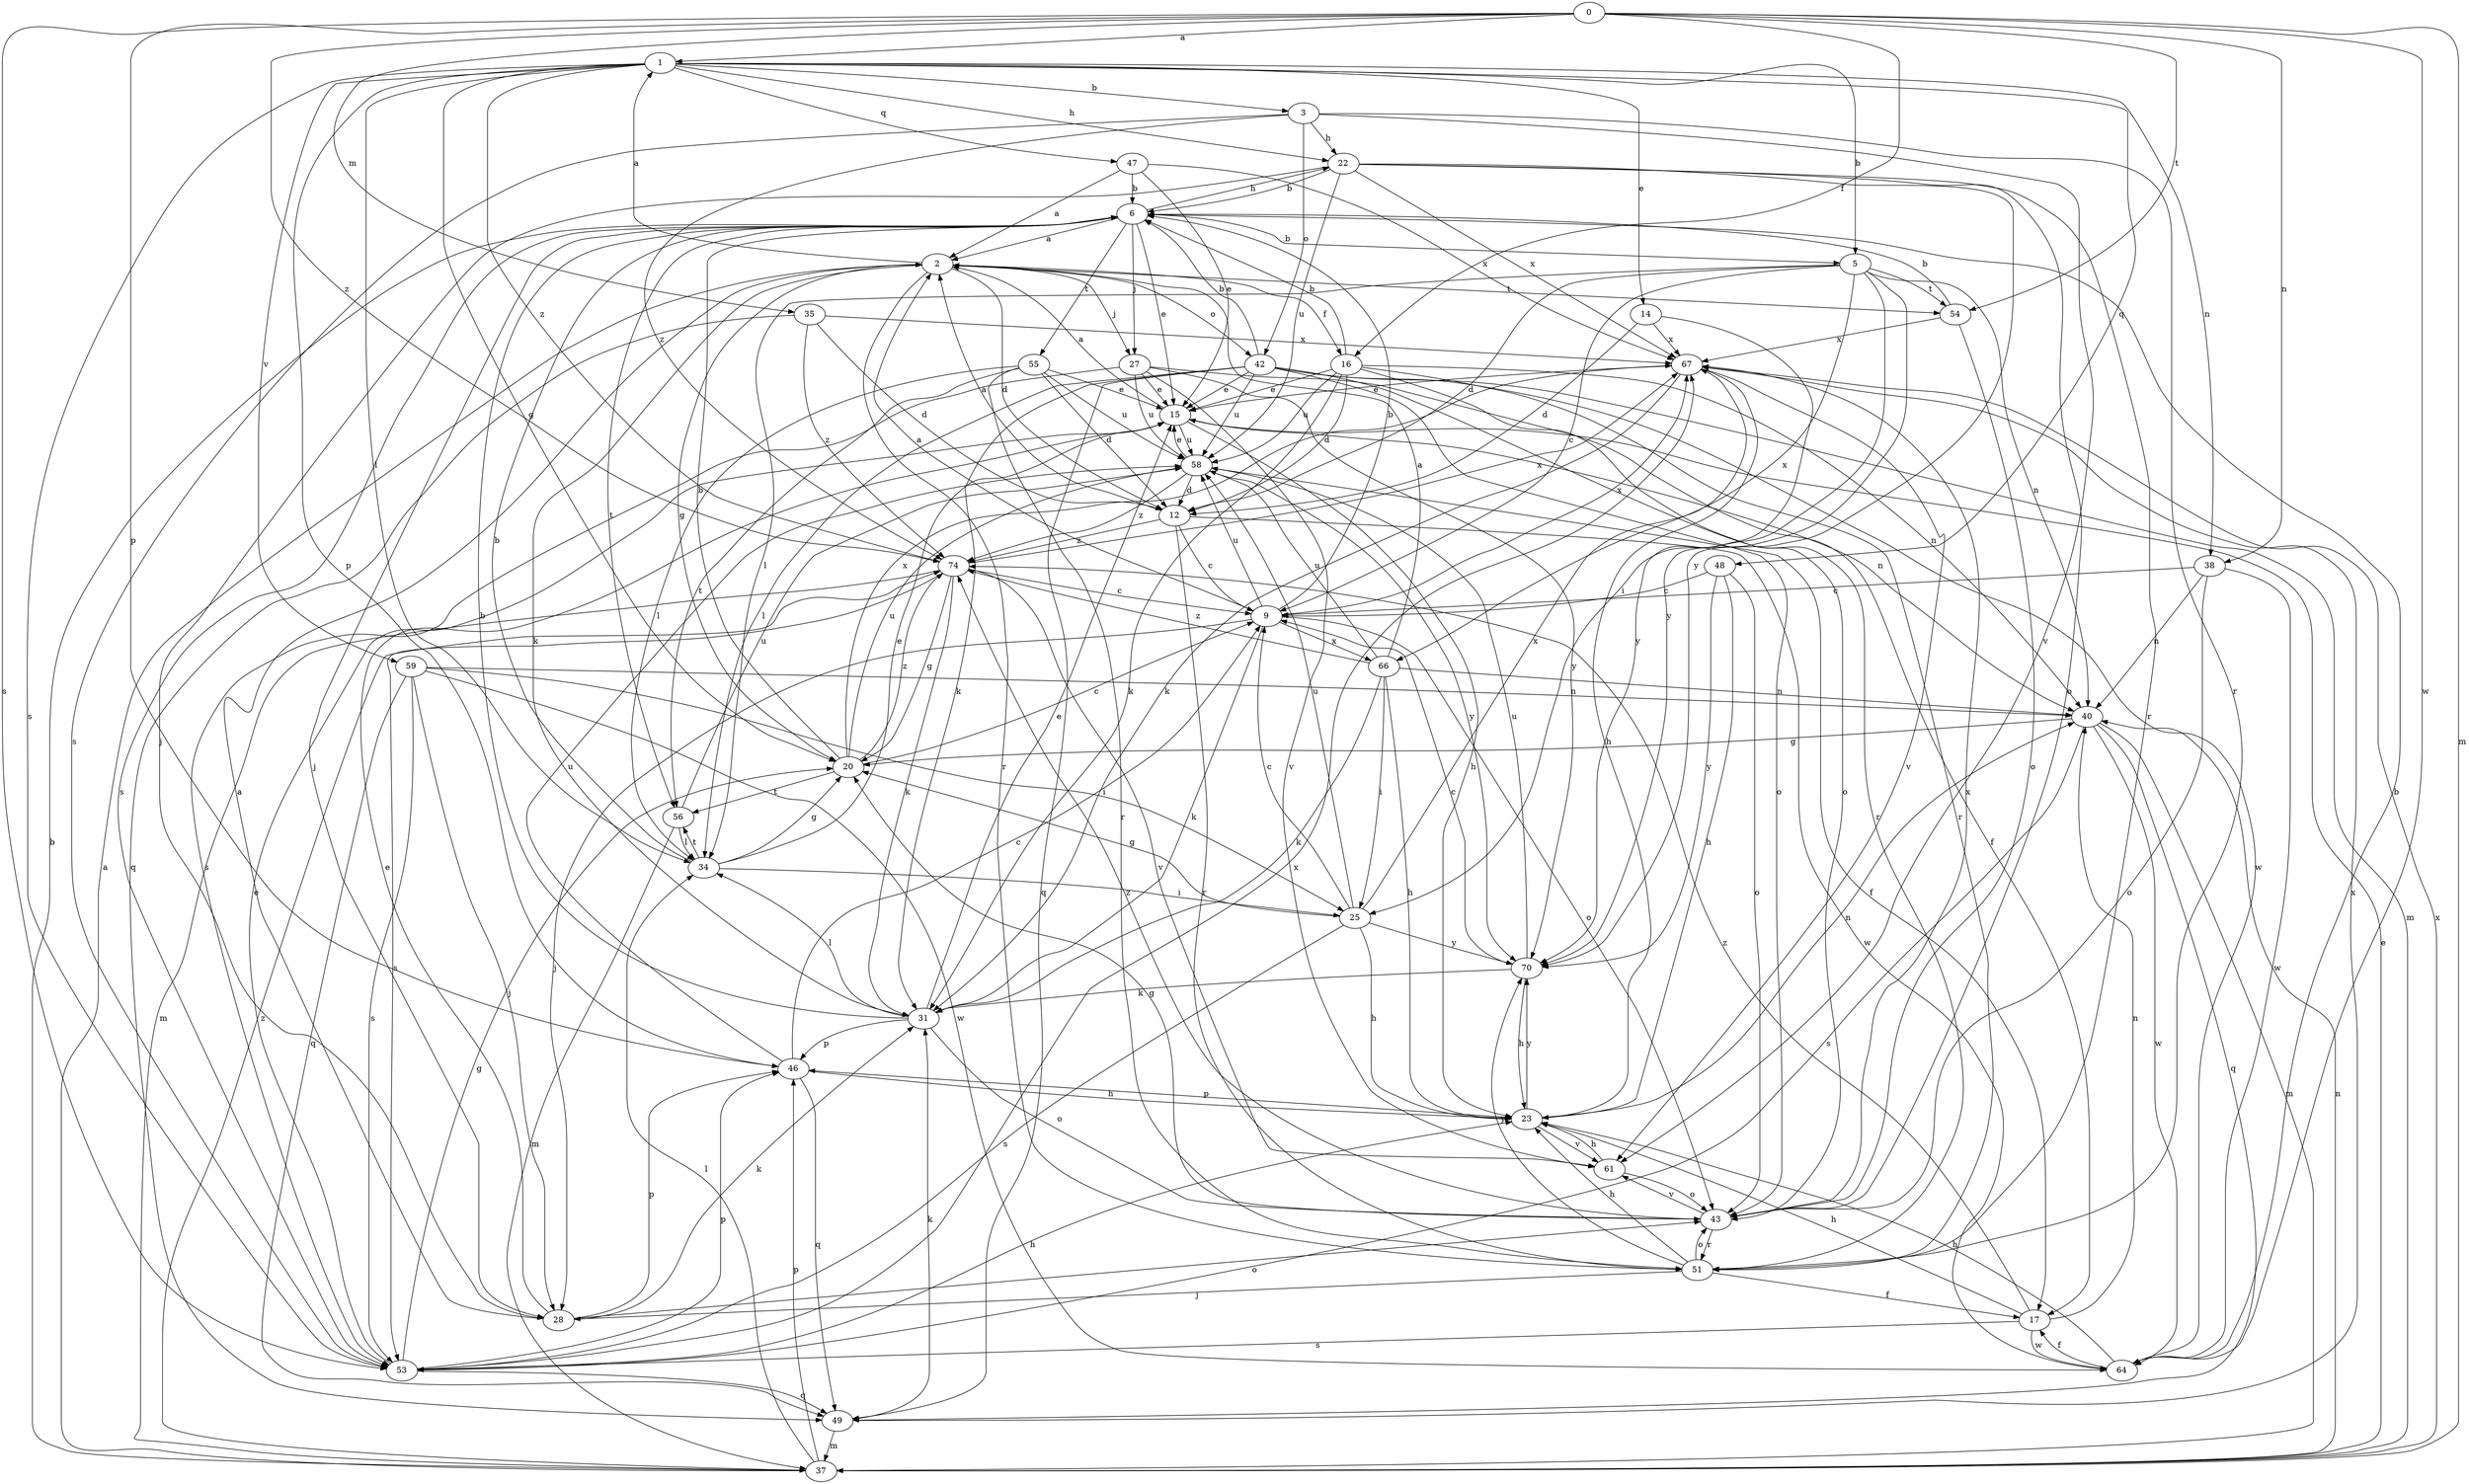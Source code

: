 strict digraph  {
0;
1;
2;
3;
5;
6;
9;
12;
14;
15;
16;
17;
20;
22;
23;
25;
27;
28;
31;
34;
35;
37;
38;
40;
42;
43;
46;
47;
48;
49;
51;
53;
54;
55;
56;
58;
59;
61;
64;
66;
67;
70;
74;
0 -> 1  [label=a];
0 -> 16  [label=f];
0 -> 35  [label=m];
0 -> 37  [label=m];
0 -> 38  [label=n];
0 -> 46  [label=p];
0 -> 53  [label=s];
0 -> 54  [label=t];
0 -> 64  [label=w];
0 -> 74  [label=z];
1 -> 3  [label=b];
1 -> 5  [label=b];
1 -> 14  [label=e];
1 -> 20  [label=g];
1 -> 22  [label=h];
1 -> 34  [label=l];
1 -> 38  [label=n];
1 -> 46  [label=p];
1 -> 47  [label=q];
1 -> 48  [label=q];
1 -> 53  [label=s];
1 -> 59  [label=v];
1 -> 74  [label=z];
2 -> 1  [label=a];
2 -> 12  [label=d];
2 -> 16  [label=f];
2 -> 20  [label=g];
2 -> 27  [label=j];
2 -> 31  [label=k];
2 -> 42  [label=o];
2 -> 51  [label=r];
2 -> 54  [label=t];
3 -> 22  [label=h];
3 -> 42  [label=o];
3 -> 51  [label=r];
3 -> 53  [label=s];
3 -> 61  [label=v];
3 -> 74  [label=z];
5 -> 9  [label=c];
5 -> 12  [label=d];
5 -> 25  [label=i];
5 -> 34  [label=l];
5 -> 40  [label=n];
5 -> 54  [label=t];
5 -> 66  [label=x];
5 -> 70  [label=y];
6 -> 2  [label=a];
6 -> 5  [label=b];
6 -> 15  [label=e];
6 -> 22  [label=h];
6 -> 27  [label=j];
6 -> 28  [label=j];
6 -> 53  [label=s];
6 -> 55  [label=t];
6 -> 56  [label=t];
9 -> 2  [label=a];
9 -> 6  [label=b];
9 -> 28  [label=j];
9 -> 31  [label=k];
9 -> 43  [label=o];
9 -> 58  [label=u];
9 -> 66  [label=x];
9 -> 67  [label=x];
12 -> 2  [label=a];
12 -> 9  [label=c];
12 -> 51  [label=r];
12 -> 64  [label=w];
12 -> 74  [label=z];
14 -> 12  [label=d];
14 -> 67  [label=x];
14 -> 70  [label=y];
15 -> 2  [label=a];
15 -> 23  [label=h];
15 -> 40  [label=n];
15 -> 58  [label=u];
16 -> 6  [label=b];
16 -> 12  [label=d];
16 -> 15  [label=e];
16 -> 31  [label=k];
16 -> 40  [label=n];
16 -> 43  [label=o];
16 -> 51  [label=r];
16 -> 58  [label=u];
17 -> 23  [label=h];
17 -> 40  [label=n];
17 -> 53  [label=s];
17 -> 64  [label=w];
17 -> 74  [label=z];
20 -> 6  [label=b];
20 -> 9  [label=c];
20 -> 56  [label=t];
20 -> 58  [label=u];
20 -> 67  [label=x];
20 -> 74  [label=z];
22 -> 6  [label=b];
22 -> 28  [label=j];
22 -> 43  [label=o];
22 -> 51  [label=r];
22 -> 58  [label=u];
22 -> 67  [label=x];
22 -> 70  [label=y];
23 -> 40  [label=n];
23 -> 46  [label=p];
23 -> 61  [label=v];
23 -> 70  [label=y];
25 -> 9  [label=c];
25 -> 20  [label=g];
25 -> 23  [label=h];
25 -> 53  [label=s];
25 -> 58  [label=u];
25 -> 67  [label=x];
25 -> 70  [label=y];
27 -> 15  [label=e];
27 -> 17  [label=f];
27 -> 53  [label=s];
27 -> 58  [label=u];
27 -> 61  [label=v];
27 -> 70  [label=y];
28 -> 2  [label=a];
28 -> 15  [label=e];
28 -> 31  [label=k];
28 -> 43  [label=o];
28 -> 46  [label=p];
31 -> 6  [label=b];
31 -> 15  [label=e];
31 -> 34  [label=l];
31 -> 43  [label=o];
31 -> 46  [label=p];
34 -> 6  [label=b];
34 -> 15  [label=e];
34 -> 20  [label=g];
34 -> 25  [label=i];
34 -> 56  [label=t];
35 -> 12  [label=d];
35 -> 49  [label=q];
35 -> 67  [label=x];
35 -> 74  [label=z];
37 -> 2  [label=a];
37 -> 6  [label=b];
37 -> 15  [label=e];
37 -> 34  [label=l];
37 -> 40  [label=n];
37 -> 46  [label=p];
37 -> 67  [label=x];
37 -> 74  [label=z];
38 -> 9  [label=c];
38 -> 40  [label=n];
38 -> 43  [label=o];
38 -> 64  [label=w];
40 -> 20  [label=g];
40 -> 37  [label=m];
40 -> 49  [label=q];
40 -> 53  [label=s];
40 -> 64  [label=w];
42 -> 6  [label=b];
42 -> 15  [label=e];
42 -> 31  [label=k];
42 -> 34  [label=l];
42 -> 37  [label=m];
42 -> 43  [label=o];
42 -> 49  [label=q];
42 -> 51  [label=r];
42 -> 58  [label=u];
42 -> 64  [label=w];
43 -> 20  [label=g];
43 -> 51  [label=r];
43 -> 61  [label=v];
43 -> 67  [label=x];
43 -> 74  [label=z];
46 -> 9  [label=c];
46 -> 23  [label=h];
46 -> 49  [label=q];
46 -> 58  [label=u];
47 -> 2  [label=a];
47 -> 6  [label=b];
47 -> 15  [label=e];
47 -> 67  [label=x];
48 -> 9  [label=c];
48 -> 23  [label=h];
48 -> 43  [label=o];
48 -> 70  [label=y];
49 -> 31  [label=k];
49 -> 37  [label=m];
49 -> 67  [label=x];
51 -> 17  [label=f];
51 -> 23  [label=h];
51 -> 28  [label=j];
51 -> 43  [label=o];
51 -> 70  [label=y];
53 -> 15  [label=e];
53 -> 20  [label=g];
53 -> 23  [label=h];
53 -> 46  [label=p];
53 -> 49  [label=q];
53 -> 67  [label=x];
54 -> 6  [label=b];
54 -> 43  [label=o];
54 -> 67  [label=x];
55 -> 12  [label=d];
55 -> 15  [label=e];
55 -> 34  [label=l];
55 -> 51  [label=r];
55 -> 56  [label=t];
55 -> 58  [label=u];
56 -> 34  [label=l];
56 -> 37  [label=m];
56 -> 58  [label=u];
58 -> 12  [label=d];
58 -> 15  [label=e];
58 -> 17  [label=f];
58 -> 70  [label=y];
58 -> 74  [label=z];
59 -> 25  [label=i];
59 -> 28  [label=j];
59 -> 40  [label=n];
59 -> 49  [label=q];
59 -> 53  [label=s];
59 -> 64  [label=w];
61 -> 23  [label=h];
61 -> 43  [label=o];
64 -> 6  [label=b];
64 -> 17  [label=f];
64 -> 23  [label=h];
66 -> 2  [label=a];
66 -> 23  [label=h];
66 -> 25  [label=i];
66 -> 31  [label=k];
66 -> 40  [label=n];
66 -> 58  [label=u];
66 -> 74  [label=z];
67 -> 15  [label=e];
67 -> 23  [label=h];
67 -> 31  [label=k];
67 -> 61  [label=v];
70 -> 9  [label=c];
70 -> 23  [label=h];
70 -> 31  [label=k];
70 -> 58  [label=u];
74 -> 9  [label=c];
74 -> 20  [label=g];
74 -> 31  [label=k];
74 -> 37  [label=m];
74 -> 53  [label=s];
74 -> 61  [label=v];
74 -> 67  [label=x];
}
